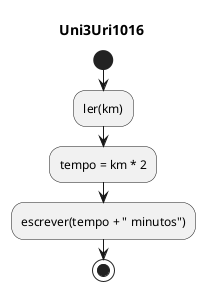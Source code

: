 @startuml Uni3Uri1016
	title Uni3Uri1016
	start
	:ler(km);
	:tempo = km * 2;
	:escrever(tempo + " minutos");
	stop
@enduml

